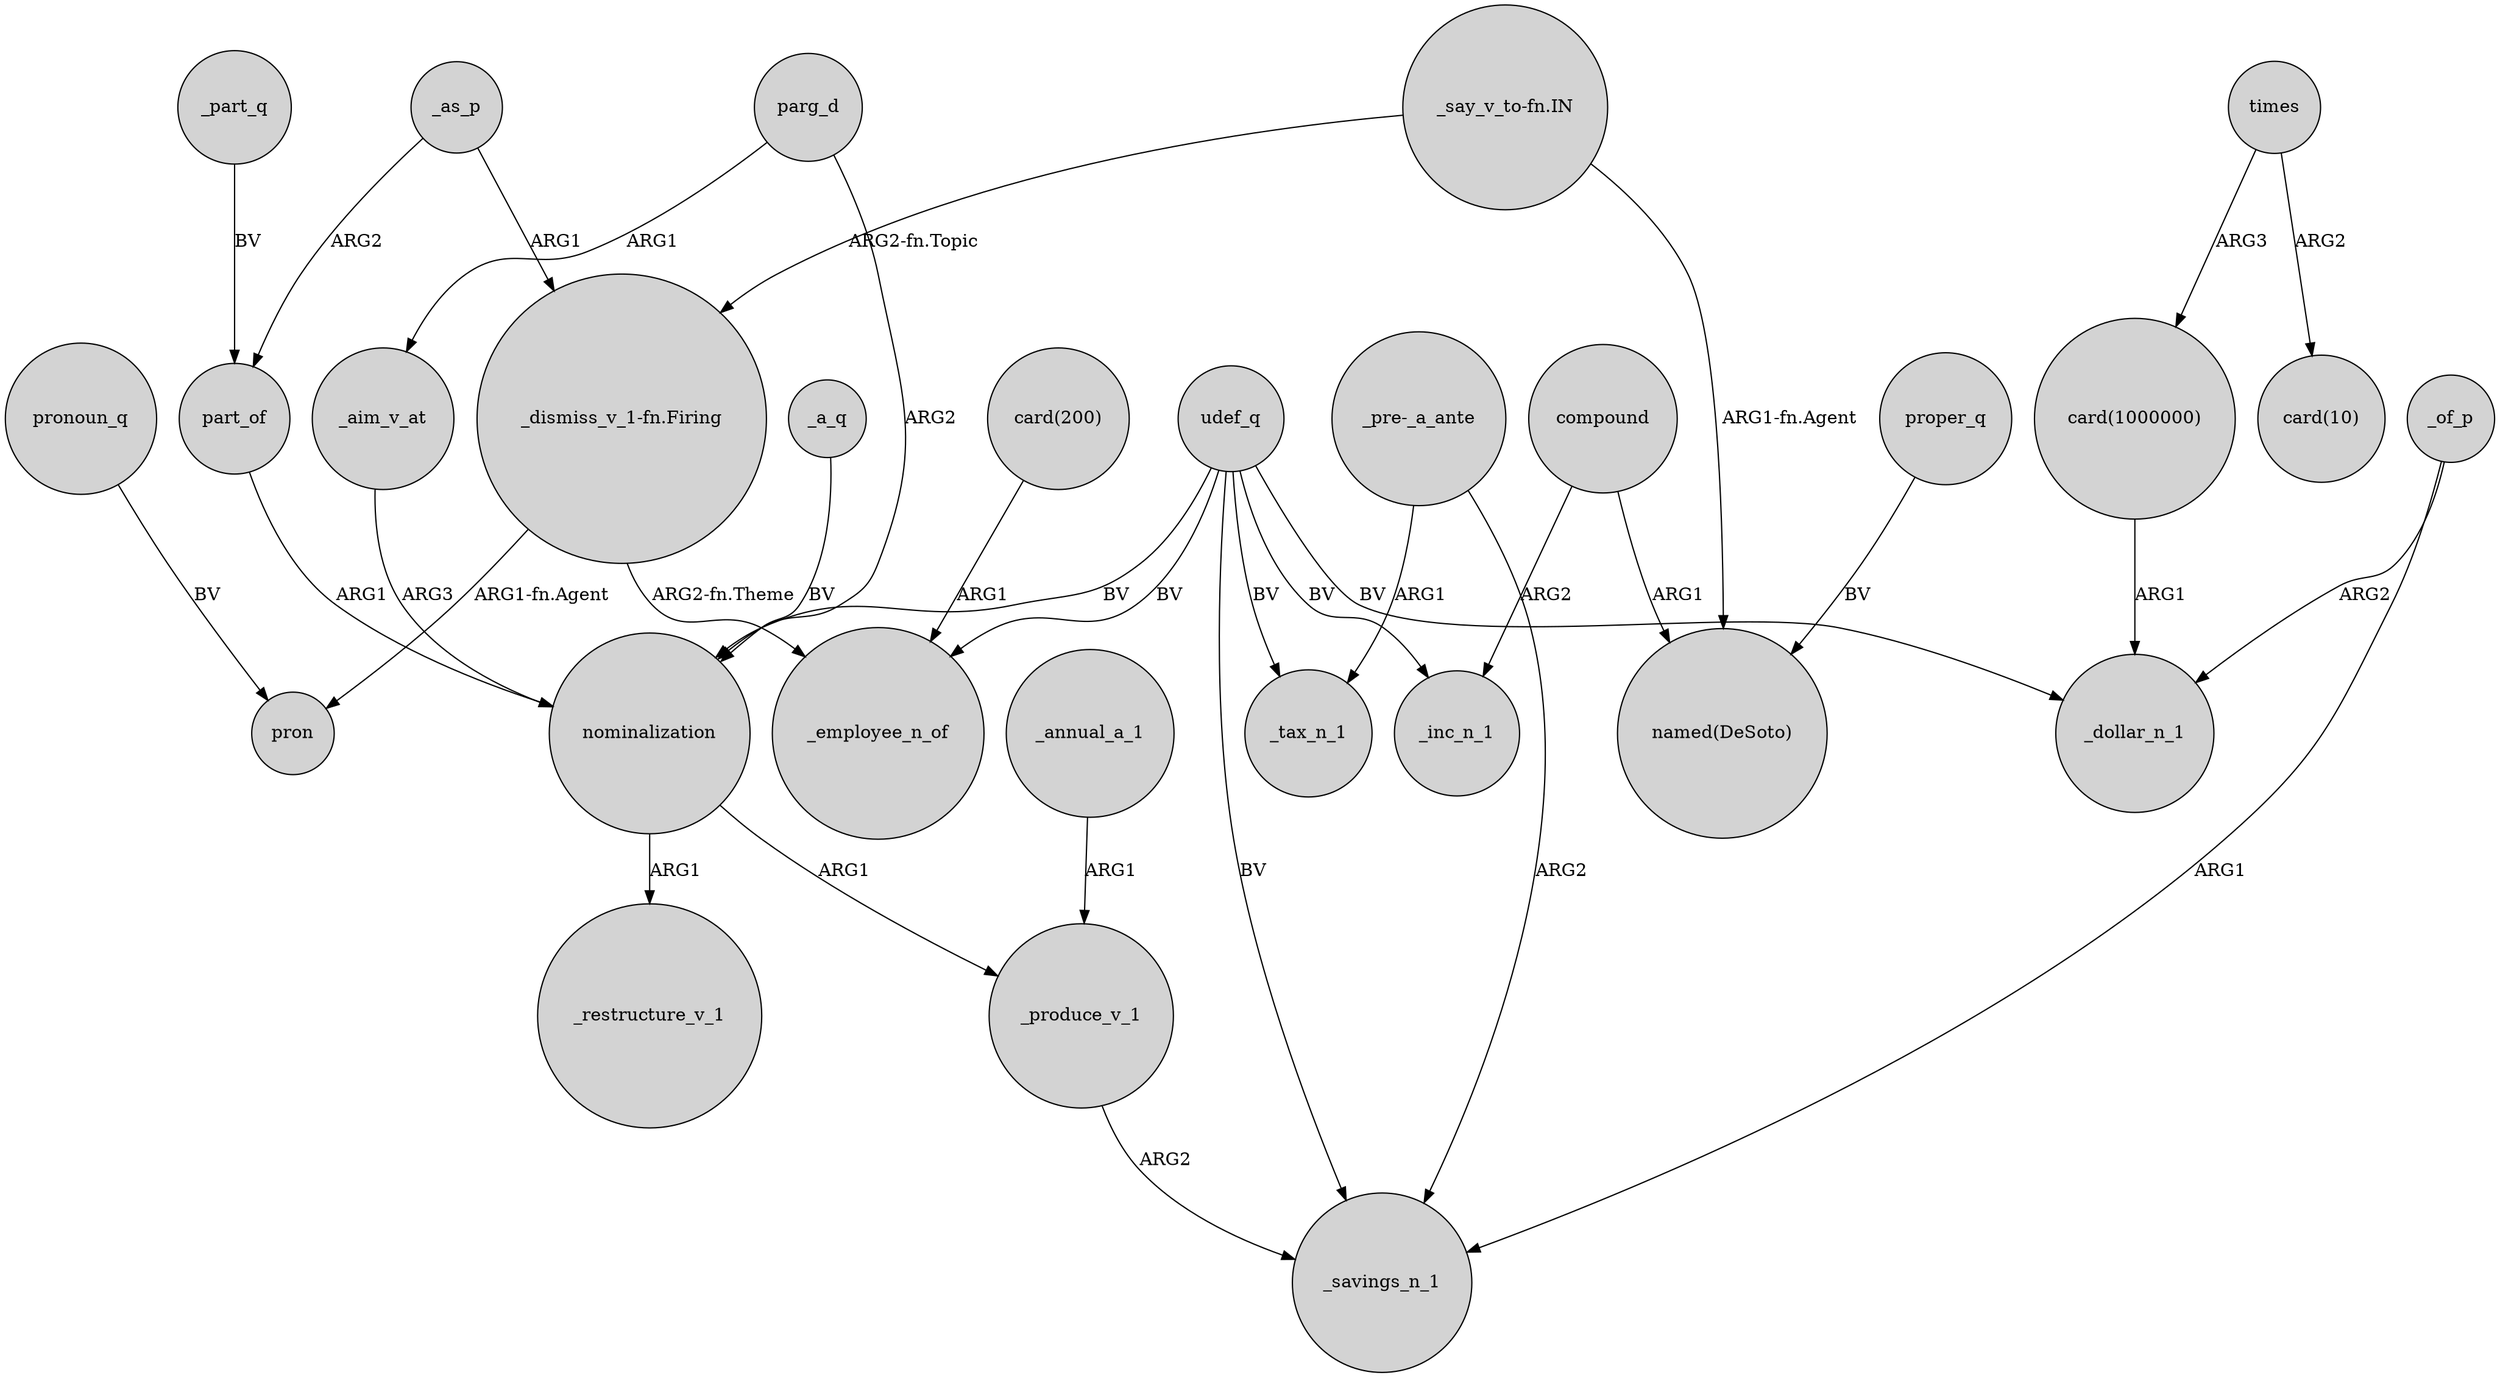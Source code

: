 digraph {
	node [shape=circle style=filled]
	"card(200)" -> _employee_n_of [label=ARG1]
	_as_p -> "_dismiss_v_1-fn.Firing" [label=ARG1]
	"card(1000000)" -> _dollar_n_1 [label=ARG1]
	udef_q -> _inc_n_1 [label=BV]
	udef_q -> _employee_n_of [label=BV]
	"_say_v_to-fn.IN" -> "_dismiss_v_1-fn.Firing" [label="ARG2-fn.Topic"]
	"_dismiss_v_1-fn.Firing" -> pron [label="ARG1-fn.Agent"]
	_as_p -> part_of [label=ARG2]
	parg_d -> _aim_v_at [label=ARG1]
	_aim_v_at -> nominalization [label=ARG3]
	_of_p -> _savings_n_1 [label=ARG1]
	proper_q -> "named(DeSoto)" [label=BV]
	udef_q -> _savings_n_1 [label=BV]
	"_pre-_a_ante" -> _tax_n_1 [label=ARG1]
	_a_q -> nominalization [label=BV]
	part_of -> nominalization [label=ARG1]
	_part_q -> part_of [label=BV]
	nominalization -> _restructure_v_1 [label=ARG1]
	pronoun_q -> pron [label=BV]
	udef_q -> _tax_n_1 [label=BV]
	_produce_v_1 -> _savings_n_1 [label=ARG2]
	times -> "card(1000000)" [label=ARG3]
	parg_d -> nominalization [label=ARG2]
	times -> "card(10)" [label=ARG2]
	udef_q -> nominalization [label=BV]
	"_say_v_to-fn.IN" -> "named(DeSoto)" [label="ARG1-fn.Agent"]
	_of_p -> _dollar_n_1 [label=ARG2]
	nominalization -> _produce_v_1 [label=ARG1]
	"_pre-_a_ante" -> _savings_n_1 [label=ARG2]
	_annual_a_1 -> _produce_v_1 [label=ARG1]
	compound -> _inc_n_1 [label=ARG2]
	"_dismiss_v_1-fn.Firing" -> _employee_n_of [label="ARG2-fn.Theme"]
	compound -> "named(DeSoto)" [label=ARG1]
	udef_q -> _dollar_n_1 [label=BV]
}
